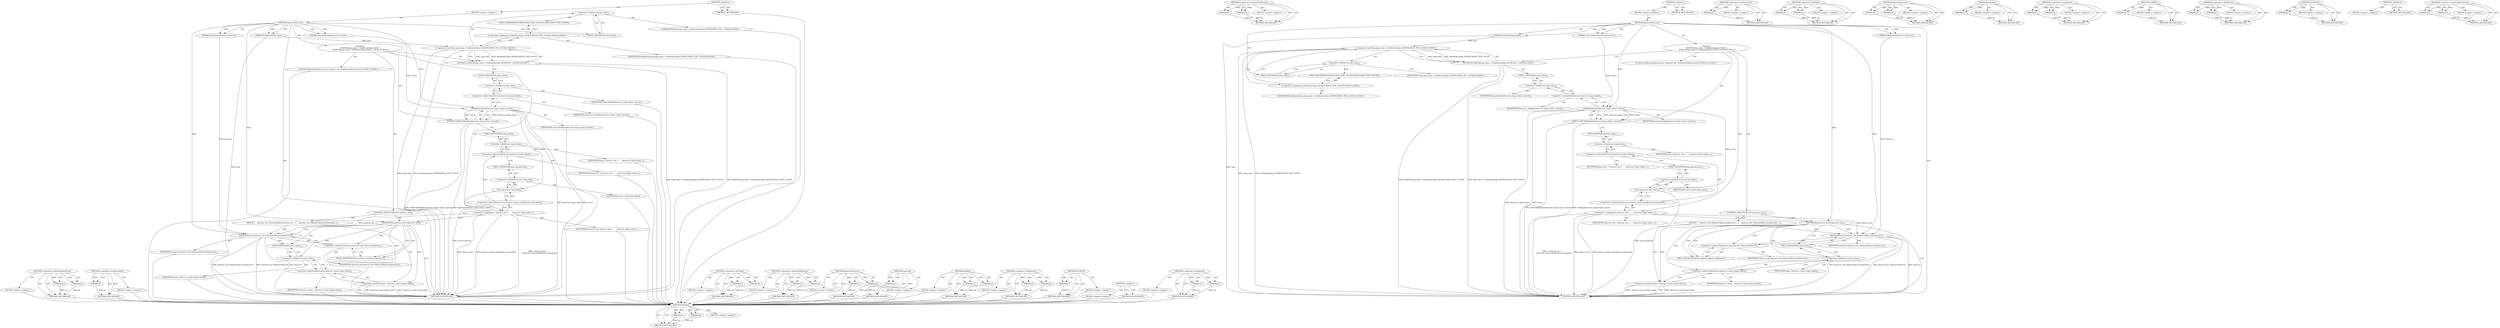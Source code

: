 digraph "&lt;operator&gt;.indirectIndexAccess" {
vulnerable_100 [label=<(METHOD,&lt;operator&gt;.indirectIndexAccess)>];
vulnerable_101 [label=<(PARAM,p1)>];
vulnerable_102 [label=<(PARAM,p2)>];
vulnerable_103 [label=<(BLOCK,&lt;empty&gt;,&lt;empty&gt;)>];
vulnerable_104 [label=<(METHOD_RETURN,ANY)>];
vulnerable_124 [label=<(METHOD,&lt;operator&gt;.preDecrement)>];
vulnerable_125 [label=<(PARAM,p1)>];
vulnerable_126 [label=<(BLOCK,&lt;empty&gt;,&lt;empty&gt;)>];
vulnerable_127 [label=<(METHOD_RETURN,ANY)>];
vulnerable_6 [label=<(METHOD,&lt;global&gt;)<SUB>1</SUB>>];
vulnerable_7 [label=<(BLOCK,&lt;empty&gt;,&lt;empty&gt;)<SUB>1</SUB>>];
vulnerable_8 [label=<(METHOD,RemoveObserver)<SUB>1</SUB>>];
vulnerable_9 [label=<(PARAM,NotificationObserver* observer)<SUB>1</SUB>>];
vulnerable_10 [label=<(PARAM,NotificationType type)<SUB>2</SUB>>];
vulnerable_11 [label=<(PARAM,const NotificationSource&amp; source)<SUB>3</SUB>>];
vulnerable_12 [label="<(BLOCK,{
   DCHECK(type.value &lt; NotificationType::NOTI...,{
   DCHECK(type.value &lt; NotificationType::NOTI...)<SUB>3</SUB>>"];
vulnerable_13 [label="<(DCHECK,DCHECK(type.value &lt; NotificationType::NOTIFICAT...)<SUB>4</SUB>>"];
vulnerable_14 [label="<(&lt;operator&gt;.lessThan,type.value &lt; NotificationType::NOTIFICATION_TYP...)<SUB>4</SUB>>"];
vulnerable_15 [label=<(&lt;operator&gt;.fieldAccess,type.value)<SUB>4</SUB>>];
vulnerable_16 [label="<(IDENTIFIER,type,type.value &lt; NotificationType::NOTIFICATION_TYP...)<SUB>4</SUB>>"];
vulnerable_17 [label=<(FIELD_IDENTIFIER,value,value)<SUB>4</SUB>>];
vulnerable_18 [label="<(&lt;operator&gt;.fieldAccess,NotificationType::NOTIFICATION_TYPE_COUNT)<SUB>4</SUB>>"];
vulnerable_19 [label="<(IDENTIFIER,NotificationType,type.value &lt; NotificationType::NOTIFICATION_TYP...)<SUB>4</SUB>>"];
vulnerable_20 [label=<(FIELD_IDENTIFIER,NOTIFICATION_TYPE_COUNT,NOTIFICATION_TYPE_COUNT)<SUB>4</SUB>>];
vulnerable_21 [label=<(DCHECK,DCHECK(HasKey(observers_[type.value], source)))<SUB>5</SUB>>];
vulnerable_22 [label=<(HasKey,HasKey(observers_[type.value], source))<SUB>5</SUB>>];
vulnerable_23 [label=<(&lt;operator&gt;.indirectIndexAccess,observers_[type.value])<SUB>5</SUB>>];
vulnerable_24 [label=<(IDENTIFIER,observers_,HasKey(observers_[type.value], source))<SUB>5</SUB>>];
vulnerable_25 [label=<(&lt;operator&gt;.fieldAccess,type.value)<SUB>5</SUB>>];
vulnerable_26 [label=<(IDENTIFIER,type,HasKey(observers_[type.value], source))<SUB>5</SUB>>];
vulnerable_27 [label=<(FIELD_IDENTIFIER,value,value)<SUB>5</SUB>>];
vulnerable_28 [label=<(IDENTIFIER,source,HasKey(observers_[type.value], source))<SUB>5</SUB>>];
vulnerable_29 [label="<(LOCAL,NotificationObserverList* observer_list: NotificationObserverList*)<SUB>7</SUB>>"];
vulnerable_30 [label=<(&lt;operator&gt;.assignment,* observer_list =
       observers_[type.value]...)<SUB>7</SUB>>];
vulnerable_31 [label=<(IDENTIFIER,observer_list,* observer_list =
       observers_[type.value]...)<SUB>7</SUB>>];
vulnerable_32 [label=<(&lt;operator&gt;.indirectIndexAccess,observers_[type.value][source.map_key()])<SUB>8</SUB>>];
vulnerable_33 [label=<(&lt;operator&gt;.indirectIndexAccess,observers_[type.value])<SUB>8</SUB>>];
vulnerable_34 [label=<(IDENTIFIER,observers_,* observer_list =
       observers_[type.value]...)<SUB>8</SUB>>];
vulnerable_35 [label=<(&lt;operator&gt;.fieldAccess,type.value)<SUB>8</SUB>>];
vulnerable_36 [label=<(IDENTIFIER,type,* observer_list =
       observers_[type.value]...)<SUB>8</SUB>>];
vulnerable_37 [label=<(FIELD_IDENTIFIER,value,value)<SUB>8</SUB>>];
vulnerable_38 [label=<(map_key,source.map_key())<SUB>8</SUB>>];
vulnerable_39 [label=<(&lt;operator&gt;.fieldAccess,source.map_key)<SUB>8</SUB>>];
vulnerable_40 [label=<(IDENTIFIER,source,source.map_key())<SUB>8</SUB>>];
vulnerable_41 [label=<(FIELD_IDENTIFIER,map_key,map_key)<SUB>8</SUB>>];
vulnerable_42 [label=<(CONTROL_STRUCTURE,IF,if (observer_list))<SUB>9</SUB>>];
vulnerable_43 [label=<(IDENTIFIER,observer_list,if (observer_list))<SUB>9</SUB>>];
vulnerable_44 [label=<(BLOCK,{
    observer_list-&gt;RemoveObserver(observer);
...,{
    observer_list-&gt;RemoveObserver(observer);
...)<SUB>9</SUB>>];
vulnerable_45 [label=<(RemoveObserver,observer_list-&gt;RemoveObserver(observer))<SUB>10</SUB>>];
vulnerable_46 [label=<(&lt;operator&gt;.indirectFieldAccess,observer_list-&gt;RemoveObserver)<SUB>10</SUB>>];
vulnerable_47 [label=<(IDENTIFIER,observer_list,observer_list-&gt;RemoveObserver(observer))<SUB>10</SUB>>];
vulnerable_48 [label=<(FIELD_IDENTIFIER,RemoveObserver,RemoveObserver)<SUB>10</SUB>>];
vulnerable_49 [label=<(IDENTIFIER,observer,observer_list-&gt;RemoveObserver(observer))<SUB>10</SUB>>];
vulnerable_50 [label=<(&lt;operator&gt;.preDecrement,--observer_counts_[type.value])<SUB>12</SUB>>];
vulnerable_51 [label=<(&lt;operator&gt;.indirectIndexAccess,observer_counts_[type.value])<SUB>12</SUB>>];
vulnerable_52 [label=<(IDENTIFIER,observer_counts_,--observer_counts_[type.value])<SUB>12</SUB>>];
vulnerable_53 [label=<(&lt;operator&gt;.fieldAccess,type.value)<SUB>12</SUB>>];
vulnerable_54 [label=<(IDENTIFIER,type,--observer_counts_[type.value])<SUB>12</SUB>>];
vulnerable_55 [label=<(FIELD_IDENTIFIER,value,value)<SUB>12</SUB>>];
vulnerable_56 [label=<(METHOD_RETURN,void)<SUB>1</SUB>>];
vulnerable_58 [label=<(METHOD_RETURN,ANY)<SUB>1</SUB>>];
vulnerable_85 [label=<(METHOD,&lt;operator&gt;.lessThan)>];
vulnerable_86 [label=<(PARAM,p1)>];
vulnerable_87 [label=<(PARAM,p2)>];
vulnerable_88 [label=<(BLOCK,&lt;empty&gt;,&lt;empty&gt;)>];
vulnerable_89 [label=<(METHOD_RETURN,ANY)>];
vulnerable_119 [label=<(METHOD,&lt;operator&gt;.indirectFieldAccess)>];
vulnerable_120 [label=<(PARAM,p1)>];
vulnerable_121 [label=<(PARAM,p2)>];
vulnerable_122 [label=<(BLOCK,&lt;empty&gt;,&lt;empty&gt;)>];
vulnerable_123 [label=<(METHOD_RETURN,ANY)>];
vulnerable_114 [label=<(METHOD,RemoveObserver)>];
vulnerable_115 [label=<(PARAM,p1)>];
vulnerable_116 [label=<(PARAM,p2)>];
vulnerable_117 [label=<(BLOCK,&lt;empty&gt;,&lt;empty&gt;)>];
vulnerable_118 [label=<(METHOD_RETURN,ANY)>];
vulnerable_110 [label=<(METHOD,map_key)>];
vulnerable_111 [label=<(PARAM,p1)>];
vulnerable_112 [label=<(BLOCK,&lt;empty&gt;,&lt;empty&gt;)>];
vulnerable_113 [label=<(METHOD_RETURN,ANY)>];
vulnerable_95 [label=<(METHOD,HasKey)>];
vulnerable_96 [label=<(PARAM,p1)>];
vulnerable_97 [label=<(PARAM,p2)>];
vulnerable_98 [label=<(BLOCK,&lt;empty&gt;,&lt;empty&gt;)>];
vulnerable_99 [label=<(METHOD_RETURN,ANY)>];
vulnerable_90 [label=<(METHOD,&lt;operator&gt;.fieldAccess)>];
vulnerable_91 [label=<(PARAM,p1)>];
vulnerable_92 [label=<(PARAM,p2)>];
vulnerable_93 [label=<(BLOCK,&lt;empty&gt;,&lt;empty&gt;)>];
vulnerable_94 [label=<(METHOD_RETURN,ANY)>];
vulnerable_81 [label=<(METHOD,DCHECK)>];
vulnerable_82 [label=<(PARAM,p1)>];
vulnerable_83 [label=<(BLOCK,&lt;empty&gt;,&lt;empty&gt;)>];
vulnerable_84 [label=<(METHOD_RETURN,ANY)>];
vulnerable_75 [label=<(METHOD,&lt;global&gt;)<SUB>1</SUB>>];
vulnerable_76 [label=<(BLOCK,&lt;empty&gt;,&lt;empty&gt;)>];
vulnerable_77 [label=<(METHOD_RETURN,ANY)>];
vulnerable_105 [label=<(METHOD,&lt;operator&gt;.assignment)>];
vulnerable_106 [label=<(PARAM,p1)>];
vulnerable_107 [label=<(PARAM,p2)>];
vulnerable_108 [label=<(BLOCK,&lt;empty&gt;,&lt;empty&gt;)>];
vulnerable_109 [label=<(METHOD_RETURN,ANY)>];
fixed_99 [label=<(METHOD,HasKey)>];
fixed_100 [label=<(PARAM,p1)>];
fixed_101 [label=<(PARAM,p2)>];
fixed_102 [label=<(BLOCK,&lt;empty&gt;,&lt;empty&gt;)>];
fixed_103 [label=<(METHOD_RETURN,ANY)>];
fixed_123 [label=<(METHOD,&lt;operator&gt;.indirectFieldAccess)>];
fixed_124 [label=<(PARAM,p1)>];
fixed_125 [label=<(PARAM,p2)>];
fixed_126 [label=<(BLOCK,&lt;empty&gt;,&lt;empty&gt;)>];
fixed_127 [label=<(METHOD_RETURN,ANY)>];
fixed_6 [label=<(METHOD,&lt;global&gt;)<SUB>1</SUB>>];
fixed_7 [label=<(BLOCK,&lt;empty&gt;,&lt;empty&gt;)<SUB>1</SUB>>];
fixed_8 [label=<(METHOD,RemoveObserver)<SUB>1</SUB>>];
fixed_9 [label=<(PARAM,NotificationObserver* observer)<SUB>1</SUB>>];
fixed_10 [label=<(PARAM,NotificationType type)<SUB>2</SUB>>];
fixed_11 [label=<(PARAM,const NotificationSource&amp; source)<SUB>3</SUB>>];
fixed_12 [label="<(BLOCK,{
   DCHECK(type.value &lt; NotificationType::NOTI...,{
   DCHECK(type.value &lt; NotificationType::NOTI...)<SUB>3</SUB>>"];
fixed_13 [label="<(DCHECK,DCHECK(type.value &lt; NotificationType::NOTIFICAT...)<SUB>4</SUB>>"];
fixed_14 [label="<(&lt;operator&gt;.lessThan,type.value &lt; NotificationType::NOTIFICATION_TYP...)<SUB>4</SUB>>"];
fixed_15 [label=<(&lt;operator&gt;.fieldAccess,type.value)<SUB>4</SUB>>];
fixed_16 [label="<(IDENTIFIER,type,type.value &lt; NotificationType::NOTIFICATION_TYP...)<SUB>4</SUB>>"];
fixed_17 [label=<(FIELD_IDENTIFIER,value,value)<SUB>4</SUB>>];
fixed_18 [label="<(&lt;operator&gt;.fieldAccess,NotificationType::NOTIFICATION_TYPE_COUNT)<SUB>4</SUB>>"];
fixed_19 [label="<(IDENTIFIER,NotificationType,type.value &lt; NotificationType::NOTIFICATION_TYP...)<SUB>4</SUB>>"];
fixed_20 [label=<(FIELD_IDENTIFIER,NOTIFICATION_TYPE_COUNT,NOTIFICATION_TYPE_COUNT)<SUB>4</SUB>>];
fixed_21 [label=<(CHECK,CHECK(HasKey(observers_[type.value], source)))<SUB>12</SUB>>];
fixed_22 [label=<(HasKey,HasKey(observers_[type.value], source))<SUB>12</SUB>>];
fixed_23 [label=<(&lt;operator&gt;.indirectIndexAccess,observers_[type.value])<SUB>12</SUB>>];
fixed_24 [label=<(IDENTIFIER,observers_,HasKey(observers_[type.value], source))<SUB>12</SUB>>];
fixed_25 [label=<(&lt;operator&gt;.fieldAccess,type.value)<SUB>12</SUB>>];
fixed_26 [label=<(IDENTIFIER,type,HasKey(observers_[type.value], source))<SUB>12</SUB>>];
fixed_27 [label=<(FIELD_IDENTIFIER,value,value)<SUB>12</SUB>>];
fixed_28 [label=<(IDENTIFIER,source,HasKey(observers_[type.value], source))<SUB>12</SUB>>];
fixed_29 [label="<(LOCAL,NotificationObserverList* observer_list: NotificationObserverList*)<SUB>14</SUB>>"];
fixed_30 [label=<(&lt;operator&gt;.assignment,* observer_list =
       observers_[type.value]...)<SUB>14</SUB>>];
fixed_31 [label=<(IDENTIFIER,observer_list,* observer_list =
       observers_[type.value]...)<SUB>14</SUB>>];
fixed_32 [label=<(&lt;operator&gt;.indirectIndexAccess,observers_[type.value][source.map_key()])<SUB>15</SUB>>];
fixed_33 [label=<(&lt;operator&gt;.indirectIndexAccess,observers_[type.value])<SUB>15</SUB>>];
fixed_34 [label=<(IDENTIFIER,observers_,* observer_list =
       observers_[type.value]...)<SUB>15</SUB>>];
fixed_35 [label=<(&lt;operator&gt;.fieldAccess,type.value)<SUB>15</SUB>>];
fixed_36 [label=<(IDENTIFIER,type,* observer_list =
       observers_[type.value]...)<SUB>15</SUB>>];
fixed_37 [label=<(FIELD_IDENTIFIER,value,value)<SUB>15</SUB>>];
fixed_38 [label=<(map_key,source.map_key())<SUB>15</SUB>>];
fixed_39 [label=<(&lt;operator&gt;.fieldAccess,source.map_key)<SUB>15</SUB>>];
fixed_40 [label=<(IDENTIFIER,source,source.map_key())<SUB>15</SUB>>];
fixed_41 [label=<(FIELD_IDENTIFIER,map_key,map_key)<SUB>15</SUB>>];
fixed_42 [label=<(CONTROL_STRUCTURE,IF,if (observer_list))<SUB>16</SUB>>];
fixed_43 [label=<(IDENTIFIER,observer_list,if (observer_list))<SUB>16</SUB>>];
fixed_44 [label=<(BLOCK,{
    observer_list-&gt;RemoveObserver(observer);
...,{
    observer_list-&gt;RemoveObserver(observer);
...)<SUB>16</SUB>>];
fixed_45 [label=<(RemoveObserver,observer_list-&gt;RemoveObserver(observer))<SUB>17</SUB>>];
fixed_46 [label=<(&lt;operator&gt;.indirectFieldAccess,observer_list-&gt;RemoveObserver)<SUB>17</SUB>>];
fixed_47 [label=<(IDENTIFIER,observer_list,observer_list-&gt;RemoveObserver(observer))<SUB>17</SUB>>];
fixed_48 [label=<(FIELD_IDENTIFIER,RemoveObserver,RemoveObserver)<SUB>17</SUB>>];
fixed_49 [label=<(IDENTIFIER,observer,observer_list-&gt;RemoveObserver(observer))<SUB>17</SUB>>];
fixed_50 [label=<(&lt;operator&gt;.preDecrement,--observer_counts_[type.value])<SUB>19</SUB>>];
fixed_51 [label=<(&lt;operator&gt;.indirectIndexAccess,observer_counts_[type.value])<SUB>19</SUB>>];
fixed_52 [label=<(IDENTIFIER,observer_counts_,--observer_counts_[type.value])<SUB>19</SUB>>];
fixed_53 [label=<(&lt;operator&gt;.fieldAccess,type.value)<SUB>19</SUB>>];
fixed_54 [label=<(IDENTIFIER,type,--observer_counts_[type.value])<SUB>19</SUB>>];
fixed_55 [label=<(FIELD_IDENTIFIER,value,value)<SUB>19</SUB>>];
fixed_56 [label=<(METHOD_RETURN,void)<SUB>1</SUB>>];
fixed_58 [label=<(METHOD_RETURN,ANY)<SUB>1</SUB>>];
fixed_128 [label=<(METHOD,&lt;operator&gt;.preDecrement)>];
fixed_129 [label=<(PARAM,p1)>];
fixed_130 [label=<(BLOCK,&lt;empty&gt;,&lt;empty&gt;)>];
fixed_131 [label=<(METHOD_RETURN,ANY)>];
fixed_85 [label=<(METHOD,&lt;operator&gt;.lessThan)>];
fixed_86 [label=<(PARAM,p1)>];
fixed_87 [label=<(PARAM,p2)>];
fixed_88 [label=<(BLOCK,&lt;empty&gt;,&lt;empty&gt;)>];
fixed_89 [label=<(METHOD_RETURN,ANY)>];
fixed_118 [label=<(METHOD,RemoveObserver)>];
fixed_119 [label=<(PARAM,p1)>];
fixed_120 [label=<(PARAM,p2)>];
fixed_121 [label=<(BLOCK,&lt;empty&gt;,&lt;empty&gt;)>];
fixed_122 [label=<(METHOD_RETURN,ANY)>];
fixed_114 [label=<(METHOD,map_key)>];
fixed_115 [label=<(PARAM,p1)>];
fixed_116 [label=<(BLOCK,&lt;empty&gt;,&lt;empty&gt;)>];
fixed_117 [label=<(METHOD_RETURN,ANY)>];
fixed_109 [label=<(METHOD,&lt;operator&gt;.assignment)>];
fixed_110 [label=<(PARAM,p1)>];
fixed_111 [label=<(PARAM,p2)>];
fixed_112 [label=<(BLOCK,&lt;empty&gt;,&lt;empty&gt;)>];
fixed_113 [label=<(METHOD_RETURN,ANY)>];
fixed_95 [label=<(METHOD,CHECK)>];
fixed_96 [label=<(PARAM,p1)>];
fixed_97 [label=<(BLOCK,&lt;empty&gt;,&lt;empty&gt;)>];
fixed_98 [label=<(METHOD_RETURN,ANY)>];
fixed_90 [label=<(METHOD,&lt;operator&gt;.fieldAccess)>];
fixed_91 [label=<(PARAM,p1)>];
fixed_92 [label=<(PARAM,p2)>];
fixed_93 [label=<(BLOCK,&lt;empty&gt;,&lt;empty&gt;)>];
fixed_94 [label=<(METHOD_RETURN,ANY)>];
fixed_81 [label=<(METHOD,DCHECK)>];
fixed_82 [label=<(PARAM,p1)>];
fixed_83 [label=<(BLOCK,&lt;empty&gt;,&lt;empty&gt;)>];
fixed_84 [label=<(METHOD_RETURN,ANY)>];
fixed_75 [label=<(METHOD,&lt;global&gt;)<SUB>1</SUB>>];
fixed_76 [label=<(BLOCK,&lt;empty&gt;,&lt;empty&gt;)>];
fixed_77 [label=<(METHOD_RETURN,ANY)>];
fixed_104 [label=<(METHOD,&lt;operator&gt;.indirectIndexAccess)>];
fixed_105 [label=<(PARAM,p1)>];
fixed_106 [label=<(PARAM,p2)>];
fixed_107 [label=<(BLOCK,&lt;empty&gt;,&lt;empty&gt;)>];
fixed_108 [label=<(METHOD_RETURN,ANY)>];
vulnerable_100 -> vulnerable_101  [key=0, label="AST: "];
vulnerable_100 -> vulnerable_101  [key=1, label="DDG: "];
vulnerable_100 -> vulnerable_103  [key=0, label="AST: "];
vulnerable_100 -> vulnerable_102  [key=0, label="AST: "];
vulnerable_100 -> vulnerable_102  [key=1, label="DDG: "];
vulnerable_100 -> vulnerable_104  [key=0, label="AST: "];
vulnerable_100 -> vulnerable_104  [key=1, label="CFG: "];
vulnerable_101 -> vulnerable_104  [key=0, label="DDG: p1"];
vulnerable_102 -> vulnerable_104  [key=0, label="DDG: p2"];
vulnerable_103 -> fixed_99  [key=0];
vulnerable_104 -> fixed_99  [key=0];
vulnerable_124 -> vulnerable_125  [key=0, label="AST: "];
vulnerable_124 -> vulnerable_125  [key=1, label="DDG: "];
vulnerable_124 -> vulnerable_126  [key=0, label="AST: "];
vulnerable_124 -> vulnerable_127  [key=0, label="AST: "];
vulnerable_124 -> vulnerable_127  [key=1, label="CFG: "];
vulnerable_125 -> vulnerable_127  [key=0, label="DDG: p1"];
vulnerable_126 -> fixed_99  [key=0];
vulnerable_127 -> fixed_99  [key=0];
vulnerable_6 -> vulnerable_7  [key=0, label="AST: "];
vulnerable_6 -> vulnerable_58  [key=0, label="AST: "];
vulnerable_6 -> vulnerable_58  [key=1, label="CFG: "];
vulnerable_7 -> vulnerable_8  [key=0, label="AST: "];
vulnerable_8 -> vulnerable_9  [key=0, label="AST: "];
vulnerable_8 -> vulnerable_9  [key=1, label="DDG: "];
vulnerable_8 -> vulnerable_10  [key=0, label="AST: "];
vulnerable_8 -> vulnerable_10  [key=1, label="DDG: "];
vulnerable_8 -> vulnerable_11  [key=0, label="AST: "];
vulnerable_8 -> vulnerable_11  [key=1, label="DDG: "];
vulnerable_8 -> vulnerable_12  [key=0, label="AST: "];
vulnerable_8 -> vulnerable_56  [key=0, label="AST: "];
vulnerable_8 -> vulnerable_17  [key=0, label="CFG: "];
vulnerable_8 -> vulnerable_43  [key=0, label="DDG: "];
vulnerable_8 -> vulnerable_22  [key=0, label="DDG: "];
vulnerable_8 -> vulnerable_45  [key=0, label="DDG: "];
vulnerable_9 -> vulnerable_45  [key=0, label="DDG: observer"];
vulnerable_10 -> vulnerable_56  [key=0, label="DDG: type"];
vulnerable_10 -> vulnerable_14  [key=0, label="DDG: type"];
vulnerable_11 -> vulnerable_22  [key=0, label="DDG: source"];
vulnerable_12 -> vulnerable_13  [key=0, label="AST: "];
vulnerable_12 -> vulnerable_21  [key=0, label="AST: "];
vulnerable_12 -> vulnerable_29  [key=0, label="AST: "];
vulnerable_12 -> vulnerable_30  [key=0, label="AST: "];
vulnerable_12 -> vulnerable_42  [key=0, label="AST: "];
vulnerable_13 -> vulnerable_14  [key=0, label="AST: "];
vulnerable_13 -> vulnerable_27  [key=0, label="CFG: "];
vulnerable_13 -> vulnerable_56  [key=0, label="DDG: type.value &lt; NotificationType::NOTIFICATION_TYPE_COUNT"];
vulnerable_13 -> vulnerable_56  [key=1, label="DDG: DCHECK(type.value &lt; NotificationType::NOTIFICATION_TYPE_COUNT)"];
vulnerable_14 -> vulnerable_15  [key=0, label="AST: "];
vulnerable_14 -> vulnerable_18  [key=0, label="AST: "];
vulnerable_14 -> vulnerable_13  [key=0, label="CFG: "];
vulnerable_14 -> vulnerable_13  [key=1, label="DDG: type.value"];
vulnerable_14 -> vulnerable_13  [key=2, label="DDG: NotificationType::NOTIFICATION_TYPE_COUNT"];
vulnerable_14 -> vulnerable_56  [key=0, label="DDG: type.value"];
vulnerable_14 -> vulnerable_56  [key=1, label="DDG: NotificationType::NOTIFICATION_TYPE_COUNT"];
vulnerable_15 -> vulnerable_16  [key=0, label="AST: "];
vulnerable_15 -> vulnerable_17  [key=0, label="AST: "];
vulnerable_15 -> vulnerable_20  [key=0, label="CFG: "];
vulnerable_16 -> fixed_99  [key=0];
vulnerable_17 -> vulnerable_15  [key=0, label="CFG: "];
vulnerable_18 -> vulnerable_19  [key=0, label="AST: "];
vulnerable_18 -> vulnerable_20  [key=0, label="AST: "];
vulnerable_18 -> vulnerable_14  [key=0, label="CFG: "];
vulnerable_19 -> fixed_99  [key=0];
vulnerable_20 -> vulnerable_18  [key=0, label="CFG: "];
vulnerable_21 -> vulnerable_22  [key=0, label="AST: "];
vulnerable_21 -> vulnerable_37  [key=0, label="CFG: "];
vulnerable_21 -> vulnerable_56  [key=0, label="DDG: HasKey(observers_[type.value], source)"];
vulnerable_21 -> vulnerable_56  [key=1, label="DDG: DCHECK(HasKey(observers_[type.value], source))"];
vulnerable_22 -> vulnerable_23  [key=0, label="AST: "];
vulnerable_22 -> vulnerable_28  [key=0, label="AST: "];
vulnerable_22 -> vulnerable_21  [key=0, label="CFG: "];
vulnerable_22 -> vulnerable_21  [key=1, label="DDG: observers_[type.value]"];
vulnerable_22 -> vulnerable_21  [key=2, label="DDG: source"];
vulnerable_22 -> vulnerable_56  [key=0, label="DDG: observers_[type.value]"];
vulnerable_22 -> vulnerable_56  [key=1, label="DDG: source"];
vulnerable_22 -> vulnerable_38  [key=0, label="DDG: source"];
vulnerable_23 -> vulnerable_24  [key=0, label="AST: "];
vulnerable_23 -> vulnerable_25  [key=0, label="AST: "];
vulnerable_23 -> vulnerable_22  [key=0, label="CFG: "];
vulnerable_24 -> fixed_99  [key=0];
vulnerable_25 -> vulnerable_26  [key=0, label="AST: "];
vulnerable_25 -> vulnerable_27  [key=0, label="AST: "];
vulnerable_25 -> vulnerable_23  [key=0, label="CFG: "];
vulnerable_26 -> fixed_99  [key=0];
vulnerable_27 -> vulnerable_25  [key=0, label="CFG: "];
vulnerable_28 -> fixed_99  [key=0];
vulnerable_29 -> fixed_99  [key=0];
vulnerable_30 -> vulnerable_31  [key=0, label="AST: "];
vulnerable_30 -> vulnerable_32  [key=0, label="AST: "];
vulnerable_30 -> vulnerable_43  [key=0, label="CFG: "];
vulnerable_30 -> vulnerable_56  [key=0, label="DDG: observer_list"];
vulnerable_30 -> vulnerable_56  [key=1, label="DDG: observers_[type.value][source.map_key()]"];
vulnerable_30 -> vulnerable_56  [key=2, label="DDG: * observer_list =
       observers_[type.value][source.map_key()]"];
vulnerable_30 -> vulnerable_45  [key=0, label="DDG: observer_list"];
vulnerable_31 -> fixed_99  [key=0];
vulnerable_32 -> vulnerable_33  [key=0, label="AST: "];
vulnerable_32 -> vulnerable_38  [key=0, label="AST: "];
vulnerable_32 -> vulnerable_30  [key=0, label="CFG: "];
vulnerable_33 -> vulnerable_34  [key=0, label="AST: "];
vulnerable_33 -> vulnerable_35  [key=0, label="AST: "];
vulnerable_33 -> vulnerable_41  [key=0, label="CFG: "];
vulnerable_34 -> fixed_99  [key=0];
vulnerable_35 -> vulnerable_36  [key=0, label="AST: "];
vulnerable_35 -> vulnerable_37  [key=0, label="AST: "];
vulnerable_35 -> vulnerable_33  [key=0, label="CFG: "];
vulnerable_36 -> fixed_99  [key=0];
vulnerable_37 -> vulnerable_35  [key=0, label="CFG: "];
vulnerable_38 -> vulnerable_39  [key=0, label="AST: "];
vulnerable_38 -> vulnerable_32  [key=0, label="CFG: "];
vulnerable_38 -> vulnerable_56  [key=0, label="DDG: source.map_key"];
vulnerable_39 -> vulnerable_40  [key=0, label="AST: "];
vulnerable_39 -> vulnerable_41  [key=0, label="AST: "];
vulnerable_39 -> vulnerable_38  [key=0, label="CFG: "];
vulnerable_40 -> fixed_99  [key=0];
vulnerable_41 -> vulnerable_39  [key=0, label="CFG: "];
vulnerable_42 -> vulnerable_43  [key=0, label="AST: "];
vulnerable_42 -> vulnerable_44  [key=0, label="AST: "];
vulnerable_43 -> vulnerable_56  [key=0, label="CFG: "];
vulnerable_43 -> vulnerable_48  [key=0, label="CFG: "];
vulnerable_43 -> vulnerable_48  [key=1, label="CDG: "];
vulnerable_43 -> vulnerable_50  [key=0, label="CDG: "];
vulnerable_43 -> vulnerable_51  [key=0, label="CDG: "];
vulnerable_43 -> vulnerable_45  [key=0, label="CDG: "];
vulnerable_43 -> vulnerable_55  [key=0, label="CDG: "];
vulnerable_43 -> vulnerable_46  [key=0, label="CDG: "];
vulnerable_43 -> vulnerable_53  [key=0, label="CDG: "];
vulnerable_44 -> vulnerable_45  [key=0, label="AST: "];
vulnerable_44 -> vulnerable_50  [key=0, label="AST: "];
vulnerable_45 -> vulnerable_46  [key=0, label="AST: "];
vulnerable_45 -> vulnerable_49  [key=0, label="AST: "];
vulnerable_45 -> vulnerable_55  [key=0, label="CFG: "];
vulnerable_45 -> vulnerable_56  [key=0, label="DDG: observer_list-&gt;RemoveObserver"];
vulnerable_45 -> vulnerable_56  [key=1, label="DDG: observer"];
vulnerable_45 -> vulnerable_56  [key=2, label="DDG: observer_list-&gt;RemoveObserver(observer)"];
vulnerable_46 -> vulnerable_47  [key=0, label="AST: "];
vulnerable_46 -> vulnerable_48  [key=0, label="AST: "];
vulnerable_46 -> vulnerable_45  [key=0, label="CFG: "];
vulnerable_47 -> fixed_99  [key=0];
vulnerable_48 -> vulnerable_46  [key=0, label="CFG: "];
vulnerable_49 -> fixed_99  [key=0];
vulnerable_50 -> vulnerable_51  [key=0, label="AST: "];
vulnerable_50 -> vulnerable_56  [key=0, label="CFG: "];
vulnerable_50 -> vulnerable_56  [key=1, label="DDG: observer_counts_[type.value]"];
vulnerable_50 -> vulnerable_56  [key=2, label="DDG: --observer_counts_[type.value]"];
vulnerable_51 -> vulnerable_52  [key=0, label="AST: "];
vulnerable_51 -> vulnerable_53  [key=0, label="AST: "];
vulnerable_51 -> vulnerable_50  [key=0, label="CFG: "];
vulnerable_52 -> fixed_99  [key=0];
vulnerable_53 -> vulnerable_54  [key=0, label="AST: "];
vulnerable_53 -> vulnerable_55  [key=0, label="AST: "];
vulnerable_53 -> vulnerable_51  [key=0, label="CFG: "];
vulnerable_54 -> fixed_99  [key=0];
vulnerable_55 -> vulnerable_53  [key=0, label="CFG: "];
vulnerable_56 -> fixed_99  [key=0];
vulnerable_58 -> fixed_99  [key=0];
vulnerable_85 -> vulnerable_86  [key=0, label="AST: "];
vulnerable_85 -> vulnerable_86  [key=1, label="DDG: "];
vulnerable_85 -> vulnerable_88  [key=0, label="AST: "];
vulnerable_85 -> vulnerable_87  [key=0, label="AST: "];
vulnerable_85 -> vulnerable_87  [key=1, label="DDG: "];
vulnerable_85 -> vulnerable_89  [key=0, label="AST: "];
vulnerable_85 -> vulnerable_89  [key=1, label="CFG: "];
vulnerable_86 -> vulnerable_89  [key=0, label="DDG: p1"];
vulnerable_87 -> vulnerable_89  [key=0, label="DDG: p2"];
vulnerable_88 -> fixed_99  [key=0];
vulnerable_89 -> fixed_99  [key=0];
vulnerable_119 -> vulnerable_120  [key=0, label="AST: "];
vulnerable_119 -> vulnerable_120  [key=1, label="DDG: "];
vulnerable_119 -> vulnerable_122  [key=0, label="AST: "];
vulnerable_119 -> vulnerable_121  [key=0, label="AST: "];
vulnerable_119 -> vulnerable_121  [key=1, label="DDG: "];
vulnerable_119 -> vulnerable_123  [key=0, label="AST: "];
vulnerable_119 -> vulnerable_123  [key=1, label="CFG: "];
vulnerable_120 -> vulnerable_123  [key=0, label="DDG: p1"];
vulnerable_121 -> vulnerable_123  [key=0, label="DDG: p2"];
vulnerable_122 -> fixed_99  [key=0];
vulnerable_123 -> fixed_99  [key=0];
vulnerable_114 -> vulnerable_115  [key=0, label="AST: "];
vulnerable_114 -> vulnerable_115  [key=1, label="DDG: "];
vulnerable_114 -> vulnerable_117  [key=0, label="AST: "];
vulnerable_114 -> vulnerable_116  [key=0, label="AST: "];
vulnerable_114 -> vulnerable_116  [key=1, label="DDG: "];
vulnerable_114 -> vulnerable_118  [key=0, label="AST: "];
vulnerable_114 -> vulnerable_118  [key=1, label="CFG: "];
vulnerable_115 -> vulnerable_118  [key=0, label="DDG: p1"];
vulnerable_116 -> vulnerable_118  [key=0, label="DDG: p2"];
vulnerable_117 -> fixed_99  [key=0];
vulnerable_118 -> fixed_99  [key=0];
vulnerable_110 -> vulnerable_111  [key=0, label="AST: "];
vulnerable_110 -> vulnerable_111  [key=1, label="DDG: "];
vulnerable_110 -> vulnerable_112  [key=0, label="AST: "];
vulnerable_110 -> vulnerable_113  [key=0, label="AST: "];
vulnerable_110 -> vulnerable_113  [key=1, label="CFG: "];
vulnerable_111 -> vulnerable_113  [key=0, label="DDG: p1"];
vulnerable_112 -> fixed_99  [key=0];
vulnerable_113 -> fixed_99  [key=0];
vulnerable_95 -> vulnerable_96  [key=0, label="AST: "];
vulnerable_95 -> vulnerable_96  [key=1, label="DDG: "];
vulnerable_95 -> vulnerable_98  [key=0, label="AST: "];
vulnerable_95 -> vulnerable_97  [key=0, label="AST: "];
vulnerable_95 -> vulnerable_97  [key=1, label="DDG: "];
vulnerable_95 -> vulnerable_99  [key=0, label="AST: "];
vulnerable_95 -> vulnerable_99  [key=1, label="CFG: "];
vulnerable_96 -> vulnerable_99  [key=0, label="DDG: p1"];
vulnerable_97 -> vulnerable_99  [key=0, label="DDG: p2"];
vulnerable_98 -> fixed_99  [key=0];
vulnerable_99 -> fixed_99  [key=0];
vulnerable_90 -> vulnerable_91  [key=0, label="AST: "];
vulnerable_90 -> vulnerable_91  [key=1, label="DDG: "];
vulnerable_90 -> vulnerable_93  [key=0, label="AST: "];
vulnerable_90 -> vulnerable_92  [key=0, label="AST: "];
vulnerable_90 -> vulnerable_92  [key=1, label="DDG: "];
vulnerable_90 -> vulnerable_94  [key=0, label="AST: "];
vulnerable_90 -> vulnerable_94  [key=1, label="CFG: "];
vulnerable_91 -> vulnerable_94  [key=0, label="DDG: p1"];
vulnerable_92 -> vulnerable_94  [key=0, label="DDG: p2"];
vulnerable_93 -> fixed_99  [key=0];
vulnerable_94 -> fixed_99  [key=0];
vulnerable_81 -> vulnerable_82  [key=0, label="AST: "];
vulnerable_81 -> vulnerable_82  [key=1, label="DDG: "];
vulnerable_81 -> vulnerable_83  [key=0, label="AST: "];
vulnerable_81 -> vulnerable_84  [key=0, label="AST: "];
vulnerable_81 -> vulnerable_84  [key=1, label="CFG: "];
vulnerable_82 -> vulnerable_84  [key=0, label="DDG: p1"];
vulnerable_83 -> fixed_99  [key=0];
vulnerable_84 -> fixed_99  [key=0];
vulnerable_75 -> vulnerable_76  [key=0, label="AST: "];
vulnerable_75 -> vulnerable_77  [key=0, label="AST: "];
vulnerable_75 -> vulnerable_77  [key=1, label="CFG: "];
vulnerable_76 -> fixed_99  [key=0];
vulnerable_77 -> fixed_99  [key=0];
vulnerable_105 -> vulnerable_106  [key=0, label="AST: "];
vulnerable_105 -> vulnerable_106  [key=1, label="DDG: "];
vulnerable_105 -> vulnerable_108  [key=0, label="AST: "];
vulnerable_105 -> vulnerable_107  [key=0, label="AST: "];
vulnerable_105 -> vulnerable_107  [key=1, label="DDG: "];
vulnerable_105 -> vulnerable_109  [key=0, label="AST: "];
vulnerable_105 -> vulnerable_109  [key=1, label="CFG: "];
vulnerable_106 -> vulnerable_109  [key=0, label="DDG: p1"];
vulnerable_107 -> vulnerable_109  [key=0, label="DDG: p2"];
vulnerable_108 -> fixed_99  [key=0];
vulnerable_109 -> fixed_99  [key=0];
fixed_99 -> fixed_100  [key=0, label="AST: "];
fixed_99 -> fixed_100  [key=1, label="DDG: "];
fixed_99 -> fixed_102  [key=0, label="AST: "];
fixed_99 -> fixed_101  [key=0, label="AST: "];
fixed_99 -> fixed_101  [key=1, label="DDG: "];
fixed_99 -> fixed_103  [key=0, label="AST: "];
fixed_99 -> fixed_103  [key=1, label="CFG: "];
fixed_100 -> fixed_103  [key=0, label="DDG: p1"];
fixed_101 -> fixed_103  [key=0, label="DDG: p2"];
fixed_123 -> fixed_124  [key=0, label="AST: "];
fixed_123 -> fixed_124  [key=1, label="DDG: "];
fixed_123 -> fixed_126  [key=0, label="AST: "];
fixed_123 -> fixed_125  [key=0, label="AST: "];
fixed_123 -> fixed_125  [key=1, label="DDG: "];
fixed_123 -> fixed_127  [key=0, label="AST: "];
fixed_123 -> fixed_127  [key=1, label="CFG: "];
fixed_124 -> fixed_127  [key=0, label="DDG: p1"];
fixed_125 -> fixed_127  [key=0, label="DDG: p2"];
fixed_6 -> fixed_7  [key=0, label="AST: "];
fixed_6 -> fixed_58  [key=0, label="AST: "];
fixed_6 -> fixed_58  [key=1, label="CFG: "];
fixed_7 -> fixed_8  [key=0, label="AST: "];
fixed_8 -> fixed_9  [key=0, label="AST: "];
fixed_8 -> fixed_9  [key=1, label="DDG: "];
fixed_8 -> fixed_10  [key=0, label="AST: "];
fixed_8 -> fixed_10  [key=1, label="DDG: "];
fixed_8 -> fixed_11  [key=0, label="AST: "];
fixed_8 -> fixed_11  [key=1, label="DDG: "];
fixed_8 -> fixed_12  [key=0, label="AST: "];
fixed_8 -> fixed_56  [key=0, label="AST: "];
fixed_8 -> fixed_17  [key=0, label="CFG: "];
fixed_8 -> fixed_43  [key=0, label="DDG: "];
fixed_8 -> fixed_22  [key=0, label="DDG: "];
fixed_8 -> fixed_45  [key=0, label="DDG: "];
fixed_9 -> fixed_45  [key=0, label="DDG: observer"];
fixed_10 -> fixed_56  [key=0, label="DDG: type"];
fixed_10 -> fixed_14  [key=0, label="DDG: type"];
fixed_11 -> fixed_22  [key=0, label="DDG: source"];
fixed_12 -> fixed_13  [key=0, label="AST: "];
fixed_12 -> fixed_21  [key=0, label="AST: "];
fixed_12 -> fixed_29  [key=0, label="AST: "];
fixed_12 -> fixed_30  [key=0, label="AST: "];
fixed_12 -> fixed_42  [key=0, label="AST: "];
fixed_13 -> fixed_14  [key=0, label="AST: "];
fixed_13 -> fixed_27  [key=0, label="CFG: "];
fixed_13 -> fixed_56  [key=0, label="DDG: type.value &lt; NotificationType::NOTIFICATION_TYPE_COUNT"];
fixed_13 -> fixed_56  [key=1, label="DDG: DCHECK(type.value &lt; NotificationType::NOTIFICATION_TYPE_COUNT)"];
fixed_14 -> fixed_15  [key=0, label="AST: "];
fixed_14 -> fixed_18  [key=0, label="AST: "];
fixed_14 -> fixed_13  [key=0, label="CFG: "];
fixed_14 -> fixed_13  [key=1, label="DDG: type.value"];
fixed_14 -> fixed_13  [key=2, label="DDG: NotificationType::NOTIFICATION_TYPE_COUNT"];
fixed_14 -> fixed_56  [key=0, label="DDG: type.value"];
fixed_14 -> fixed_56  [key=1, label="DDG: NotificationType::NOTIFICATION_TYPE_COUNT"];
fixed_15 -> fixed_16  [key=0, label="AST: "];
fixed_15 -> fixed_17  [key=0, label="AST: "];
fixed_15 -> fixed_20  [key=0, label="CFG: "];
fixed_17 -> fixed_15  [key=0, label="CFG: "];
fixed_18 -> fixed_19  [key=0, label="AST: "];
fixed_18 -> fixed_20  [key=0, label="AST: "];
fixed_18 -> fixed_14  [key=0, label="CFG: "];
fixed_20 -> fixed_18  [key=0, label="CFG: "];
fixed_21 -> fixed_22  [key=0, label="AST: "];
fixed_21 -> fixed_37  [key=0, label="CFG: "];
fixed_21 -> fixed_56  [key=0, label="DDG: HasKey(observers_[type.value], source)"];
fixed_21 -> fixed_56  [key=1, label="DDG: CHECK(HasKey(observers_[type.value], source))"];
fixed_22 -> fixed_23  [key=0, label="AST: "];
fixed_22 -> fixed_28  [key=0, label="AST: "];
fixed_22 -> fixed_21  [key=0, label="CFG: "];
fixed_22 -> fixed_21  [key=1, label="DDG: observers_[type.value]"];
fixed_22 -> fixed_21  [key=2, label="DDG: source"];
fixed_22 -> fixed_56  [key=0, label="DDG: observers_[type.value]"];
fixed_22 -> fixed_56  [key=1, label="DDG: source"];
fixed_22 -> fixed_38  [key=0, label="DDG: source"];
fixed_23 -> fixed_24  [key=0, label="AST: "];
fixed_23 -> fixed_25  [key=0, label="AST: "];
fixed_23 -> fixed_22  [key=0, label="CFG: "];
fixed_25 -> fixed_26  [key=0, label="AST: "];
fixed_25 -> fixed_27  [key=0, label="AST: "];
fixed_25 -> fixed_23  [key=0, label="CFG: "];
fixed_27 -> fixed_25  [key=0, label="CFG: "];
fixed_30 -> fixed_31  [key=0, label="AST: "];
fixed_30 -> fixed_32  [key=0, label="AST: "];
fixed_30 -> fixed_43  [key=0, label="CFG: "];
fixed_30 -> fixed_56  [key=0, label="DDG: observer_list"];
fixed_30 -> fixed_56  [key=1, label="DDG: observers_[type.value][source.map_key()]"];
fixed_30 -> fixed_56  [key=2, label="DDG: * observer_list =
       observers_[type.value][source.map_key()]"];
fixed_30 -> fixed_45  [key=0, label="DDG: observer_list"];
fixed_32 -> fixed_33  [key=0, label="AST: "];
fixed_32 -> fixed_38  [key=0, label="AST: "];
fixed_32 -> fixed_30  [key=0, label="CFG: "];
fixed_33 -> fixed_34  [key=0, label="AST: "];
fixed_33 -> fixed_35  [key=0, label="AST: "];
fixed_33 -> fixed_41  [key=0, label="CFG: "];
fixed_35 -> fixed_36  [key=0, label="AST: "];
fixed_35 -> fixed_37  [key=0, label="AST: "];
fixed_35 -> fixed_33  [key=0, label="CFG: "];
fixed_37 -> fixed_35  [key=0, label="CFG: "];
fixed_38 -> fixed_39  [key=0, label="AST: "];
fixed_38 -> fixed_32  [key=0, label="CFG: "];
fixed_38 -> fixed_56  [key=0, label="DDG: source.map_key"];
fixed_39 -> fixed_40  [key=0, label="AST: "];
fixed_39 -> fixed_41  [key=0, label="AST: "];
fixed_39 -> fixed_38  [key=0, label="CFG: "];
fixed_41 -> fixed_39  [key=0, label="CFG: "];
fixed_42 -> fixed_43  [key=0, label="AST: "];
fixed_42 -> fixed_44  [key=0, label="AST: "];
fixed_43 -> fixed_56  [key=0, label="CFG: "];
fixed_43 -> fixed_48  [key=0, label="CFG: "];
fixed_43 -> fixed_48  [key=1, label="CDG: "];
fixed_43 -> fixed_50  [key=0, label="CDG: "];
fixed_43 -> fixed_51  [key=0, label="CDG: "];
fixed_43 -> fixed_45  [key=0, label="CDG: "];
fixed_43 -> fixed_55  [key=0, label="CDG: "];
fixed_43 -> fixed_46  [key=0, label="CDG: "];
fixed_43 -> fixed_53  [key=0, label="CDG: "];
fixed_44 -> fixed_45  [key=0, label="AST: "];
fixed_44 -> fixed_50  [key=0, label="AST: "];
fixed_45 -> fixed_46  [key=0, label="AST: "];
fixed_45 -> fixed_49  [key=0, label="AST: "];
fixed_45 -> fixed_55  [key=0, label="CFG: "];
fixed_45 -> fixed_56  [key=0, label="DDG: observer_list-&gt;RemoveObserver"];
fixed_45 -> fixed_56  [key=1, label="DDG: observer"];
fixed_45 -> fixed_56  [key=2, label="DDG: observer_list-&gt;RemoveObserver(observer)"];
fixed_46 -> fixed_47  [key=0, label="AST: "];
fixed_46 -> fixed_48  [key=0, label="AST: "];
fixed_46 -> fixed_45  [key=0, label="CFG: "];
fixed_48 -> fixed_46  [key=0, label="CFG: "];
fixed_50 -> fixed_51  [key=0, label="AST: "];
fixed_50 -> fixed_56  [key=0, label="CFG: "];
fixed_50 -> fixed_56  [key=1, label="DDG: observer_counts_[type.value]"];
fixed_50 -> fixed_56  [key=2, label="DDG: --observer_counts_[type.value]"];
fixed_51 -> fixed_52  [key=0, label="AST: "];
fixed_51 -> fixed_53  [key=0, label="AST: "];
fixed_51 -> fixed_50  [key=0, label="CFG: "];
fixed_53 -> fixed_54  [key=0, label="AST: "];
fixed_53 -> fixed_55  [key=0, label="AST: "];
fixed_53 -> fixed_51  [key=0, label="CFG: "];
fixed_55 -> fixed_53  [key=0, label="CFG: "];
fixed_128 -> fixed_129  [key=0, label="AST: "];
fixed_128 -> fixed_129  [key=1, label="DDG: "];
fixed_128 -> fixed_130  [key=0, label="AST: "];
fixed_128 -> fixed_131  [key=0, label="AST: "];
fixed_128 -> fixed_131  [key=1, label="CFG: "];
fixed_129 -> fixed_131  [key=0, label="DDG: p1"];
fixed_85 -> fixed_86  [key=0, label="AST: "];
fixed_85 -> fixed_86  [key=1, label="DDG: "];
fixed_85 -> fixed_88  [key=0, label="AST: "];
fixed_85 -> fixed_87  [key=0, label="AST: "];
fixed_85 -> fixed_87  [key=1, label="DDG: "];
fixed_85 -> fixed_89  [key=0, label="AST: "];
fixed_85 -> fixed_89  [key=1, label="CFG: "];
fixed_86 -> fixed_89  [key=0, label="DDG: p1"];
fixed_87 -> fixed_89  [key=0, label="DDG: p2"];
fixed_118 -> fixed_119  [key=0, label="AST: "];
fixed_118 -> fixed_119  [key=1, label="DDG: "];
fixed_118 -> fixed_121  [key=0, label="AST: "];
fixed_118 -> fixed_120  [key=0, label="AST: "];
fixed_118 -> fixed_120  [key=1, label="DDG: "];
fixed_118 -> fixed_122  [key=0, label="AST: "];
fixed_118 -> fixed_122  [key=1, label="CFG: "];
fixed_119 -> fixed_122  [key=0, label="DDG: p1"];
fixed_120 -> fixed_122  [key=0, label="DDG: p2"];
fixed_114 -> fixed_115  [key=0, label="AST: "];
fixed_114 -> fixed_115  [key=1, label="DDG: "];
fixed_114 -> fixed_116  [key=0, label="AST: "];
fixed_114 -> fixed_117  [key=0, label="AST: "];
fixed_114 -> fixed_117  [key=1, label="CFG: "];
fixed_115 -> fixed_117  [key=0, label="DDG: p1"];
fixed_109 -> fixed_110  [key=0, label="AST: "];
fixed_109 -> fixed_110  [key=1, label="DDG: "];
fixed_109 -> fixed_112  [key=0, label="AST: "];
fixed_109 -> fixed_111  [key=0, label="AST: "];
fixed_109 -> fixed_111  [key=1, label="DDG: "];
fixed_109 -> fixed_113  [key=0, label="AST: "];
fixed_109 -> fixed_113  [key=1, label="CFG: "];
fixed_110 -> fixed_113  [key=0, label="DDG: p1"];
fixed_111 -> fixed_113  [key=0, label="DDG: p2"];
fixed_95 -> fixed_96  [key=0, label="AST: "];
fixed_95 -> fixed_96  [key=1, label="DDG: "];
fixed_95 -> fixed_97  [key=0, label="AST: "];
fixed_95 -> fixed_98  [key=0, label="AST: "];
fixed_95 -> fixed_98  [key=1, label="CFG: "];
fixed_96 -> fixed_98  [key=0, label="DDG: p1"];
fixed_90 -> fixed_91  [key=0, label="AST: "];
fixed_90 -> fixed_91  [key=1, label="DDG: "];
fixed_90 -> fixed_93  [key=0, label="AST: "];
fixed_90 -> fixed_92  [key=0, label="AST: "];
fixed_90 -> fixed_92  [key=1, label="DDG: "];
fixed_90 -> fixed_94  [key=0, label="AST: "];
fixed_90 -> fixed_94  [key=1, label="CFG: "];
fixed_91 -> fixed_94  [key=0, label="DDG: p1"];
fixed_92 -> fixed_94  [key=0, label="DDG: p2"];
fixed_81 -> fixed_82  [key=0, label="AST: "];
fixed_81 -> fixed_82  [key=1, label="DDG: "];
fixed_81 -> fixed_83  [key=0, label="AST: "];
fixed_81 -> fixed_84  [key=0, label="AST: "];
fixed_81 -> fixed_84  [key=1, label="CFG: "];
fixed_82 -> fixed_84  [key=0, label="DDG: p1"];
fixed_75 -> fixed_76  [key=0, label="AST: "];
fixed_75 -> fixed_77  [key=0, label="AST: "];
fixed_75 -> fixed_77  [key=1, label="CFG: "];
fixed_104 -> fixed_105  [key=0, label="AST: "];
fixed_104 -> fixed_105  [key=1, label="DDG: "];
fixed_104 -> fixed_107  [key=0, label="AST: "];
fixed_104 -> fixed_106  [key=0, label="AST: "];
fixed_104 -> fixed_106  [key=1, label="DDG: "];
fixed_104 -> fixed_108  [key=0, label="AST: "];
fixed_104 -> fixed_108  [key=1, label="CFG: "];
fixed_105 -> fixed_108  [key=0, label="DDG: p1"];
fixed_106 -> fixed_108  [key=0, label="DDG: p2"];
}
